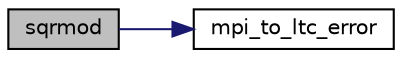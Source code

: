 digraph "sqrmod"
{
 // LATEX_PDF_SIZE
  edge [fontname="Helvetica",fontsize="10",labelfontname="Helvetica",labelfontsize="10"];
  node [fontname="Helvetica",fontsize="10",shape=record];
  rankdir="LR";
  Node141 [label="sqrmod",height=0.2,width=0.4,color="black", fillcolor="grey75", style="filled", fontcolor="black",tooltip=" "];
  Node141 -> Node142 [color="midnightblue",fontsize="10",style="solid",fontname="Helvetica"];
  Node142 [label="mpi_to_ltc_error",height=0.2,width=0.4,color="black", fillcolor="white", style="filled",URL="$ltm__desc_8c.html#abc21dd3358332c6bcdd2ec873ab5c5a6",tooltip="Convert a MPI error to a LTC error (Possibly the most powerful function ever! Oh wait...."];
}
